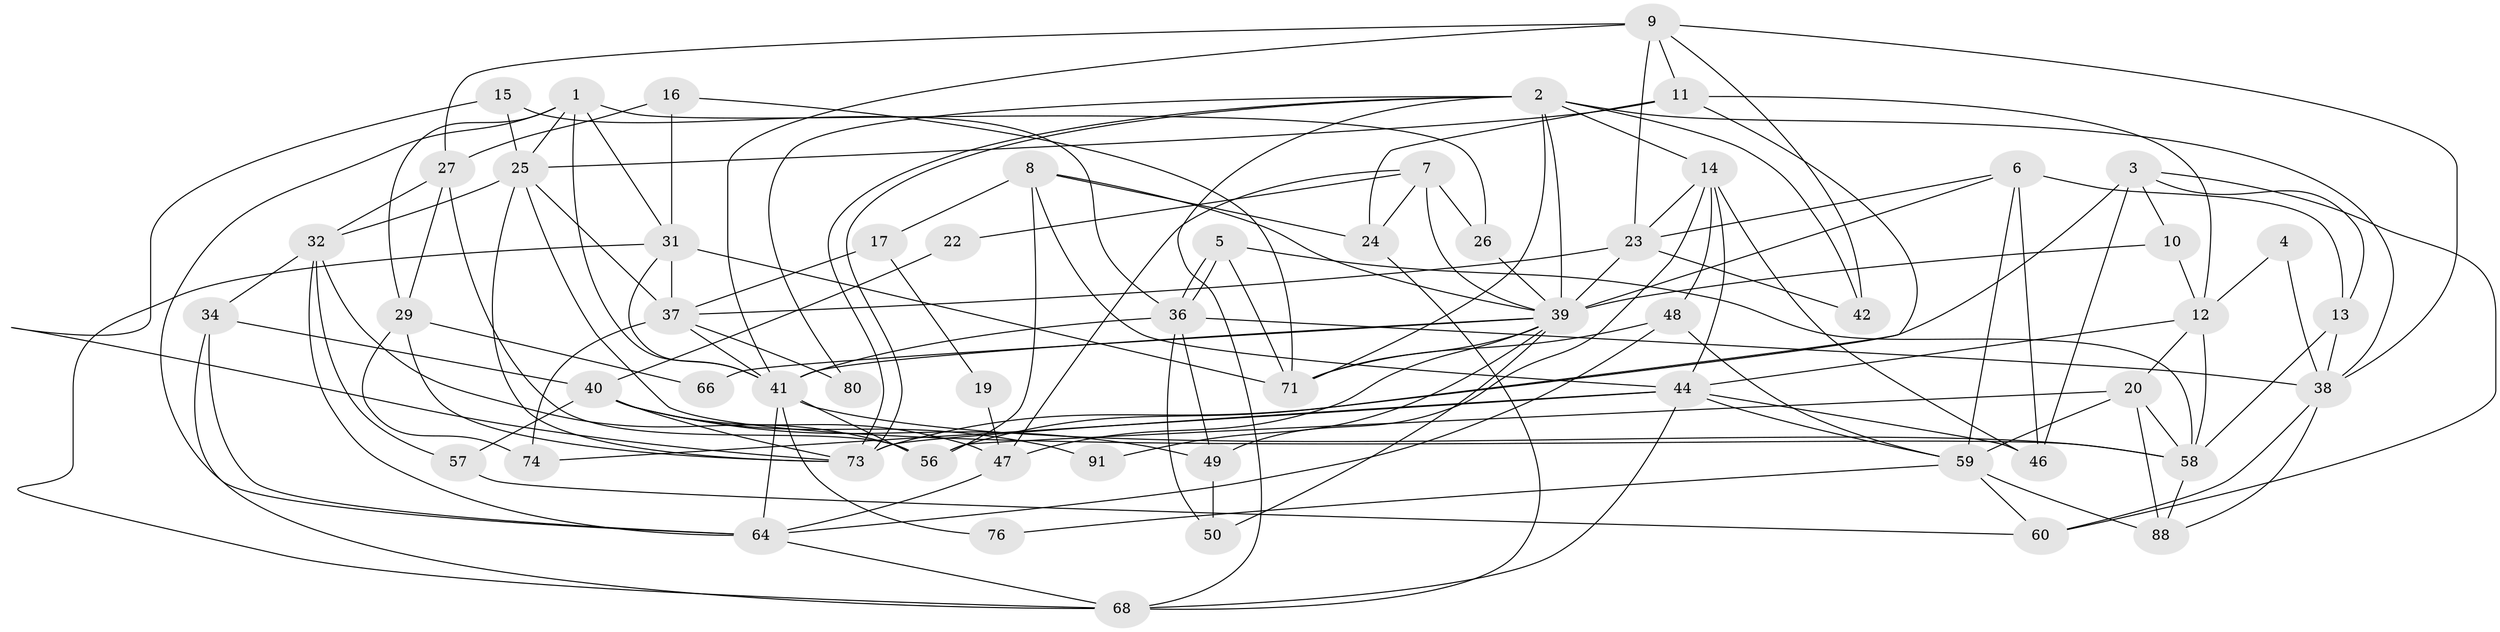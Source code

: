 // Generated by graph-tools (version 1.1) at 2025/23/03/03/25 07:23:57]
// undirected, 57 vertices, 143 edges
graph export_dot {
graph [start="1"]
  node [color=gray90,style=filled];
  1 [super="+35"];
  2 [super="+72"];
  3 [super="+54"];
  4;
  5;
  6 [super="+70"];
  7 [super="+28"];
  8 [super="+89"];
  9 [super="+86"];
  10 [super="+18"];
  11 [super="+77"];
  12 [super="+30"];
  13 [super="+21"];
  14 [super="+52"];
  15 [super="+43"];
  16;
  17;
  19;
  20;
  22;
  23 [super="+51"];
  24 [super="+85"];
  25 [super="+62"];
  26;
  27 [super="+63"];
  29 [super="+53"];
  31 [super="+33"];
  32;
  34 [super="+75"];
  36 [super="+84"];
  37 [super="+82"];
  38 [super="+79"];
  39 [super="+69"];
  40 [super="+45"];
  41 [super="+87"];
  42;
  44 [super="+65"];
  46;
  47;
  48 [super="+55"];
  49;
  50;
  56 [super="+90"];
  57;
  58 [super="+61"];
  59 [super="+67"];
  60;
  64;
  66;
  68 [super="+83"];
  71 [super="+81"];
  73 [super="+78"];
  74;
  76;
  80;
  88;
  91;
  1 -- 64;
  1 -- 41;
  1 -- 25;
  1 -- 26;
  1 -- 29;
  1 -- 31;
  2 -- 39;
  2 -- 73;
  2 -- 73;
  2 -- 71;
  2 -- 80;
  2 -- 38;
  2 -- 42;
  2 -- 14;
  2 -- 68;
  3 -- 13;
  3 -- 60;
  3 -- 46;
  3 -- 73;
  3 -- 10;
  4 -- 12;
  4 -- 38;
  5 -- 36;
  5 -- 36;
  5 -- 71;
  5 -- 58;
  6 -- 23;
  6 -- 39;
  6 -- 46;
  6 -- 13;
  6 -- 59;
  7 -- 26;
  7 -- 22;
  7 -- 24;
  7 -- 47;
  7 -- 39;
  8 -- 39;
  8 -- 17;
  8 -- 44;
  8 -- 56;
  8 -- 24;
  9 -- 11;
  9 -- 42;
  9 -- 27;
  9 -- 41;
  9 -- 23;
  9 -- 38;
  10 -- 39;
  10 -- 12;
  11 -- 12;
  11 -- 24 [weight=2];
  11 -- 25;
  11 -- 56;
  12 -- 58;
  12 -- 44;
  12 -- 20;
  13 -- 58;
  13 -- 38;
  14 -- 49;
  14 -- 44;
  14 -- 46;
  14 -- 23;
  14 -- 48;
  15 -- 36;
  15 -- 73;
  15 -- 25;
  16 -- 31;
  16 -- 27;
  16 -- 71;
  17 -- 19;
  17 -- 37;
  19 -- 47;
  20 -- 58;
  20 -- 56;
  20 -- 88;
  20 -- 59;
  22 -- 40;
  23 -- 39 [weight=2];
  23 -- 37;
  23 -- 42;
  24 -- 68;
  25 -- 32;
  25 -- 73;
  25 -- 58;
  25 -- 37;
  26 -- 39;
  27 -- 29;
  27 -- 32;
  27 -- 56;
  29 -- 73;
  29 -- 66;
  29 -- 74;
  31 -- 71 [weight=2];
  31 -- 37 [weight=2];
  31 -- 41;
  31 -- 68;
  32 -- 64;
  32 -- 57;
  32 -- 34;
  32 -- 56;
  34 -- 64;
  34 -- 40;
  34 -- 68;
  36 -- 49;
  36 -- 50;
  36 -- 38;
  36 -- 41;
  37 -- 80;
  37 -- 41;
  37 -- 74;
  38 -- 88;
  38 -- 60;
  39 -- 47;
  39 -- 41;
  39 -- 50;
  39 -- 71;
  39 -- 91;
  39 -- 66;
  40 -- 49;
  40 -- 47;
  40 -- 57;
  40 -- 91;
  40 -- 73;
  41 -- 58;
  41 -- 64;
  41 -- 76;
  41 -- 56;
  44 -- 46;
  44 -- 68;
  44 -- 74;
  44 -- 59;
  44 -- 73;
  47 -- 64;
  48 -- 59;
  48 -- 64;
  48 -- 71;
  49 -- 50;
  57 -- 60;
  58 -- 88;
  59 -- 88;
  59 -- 60;
  59 -- 76;
  64 -- 68;
}
